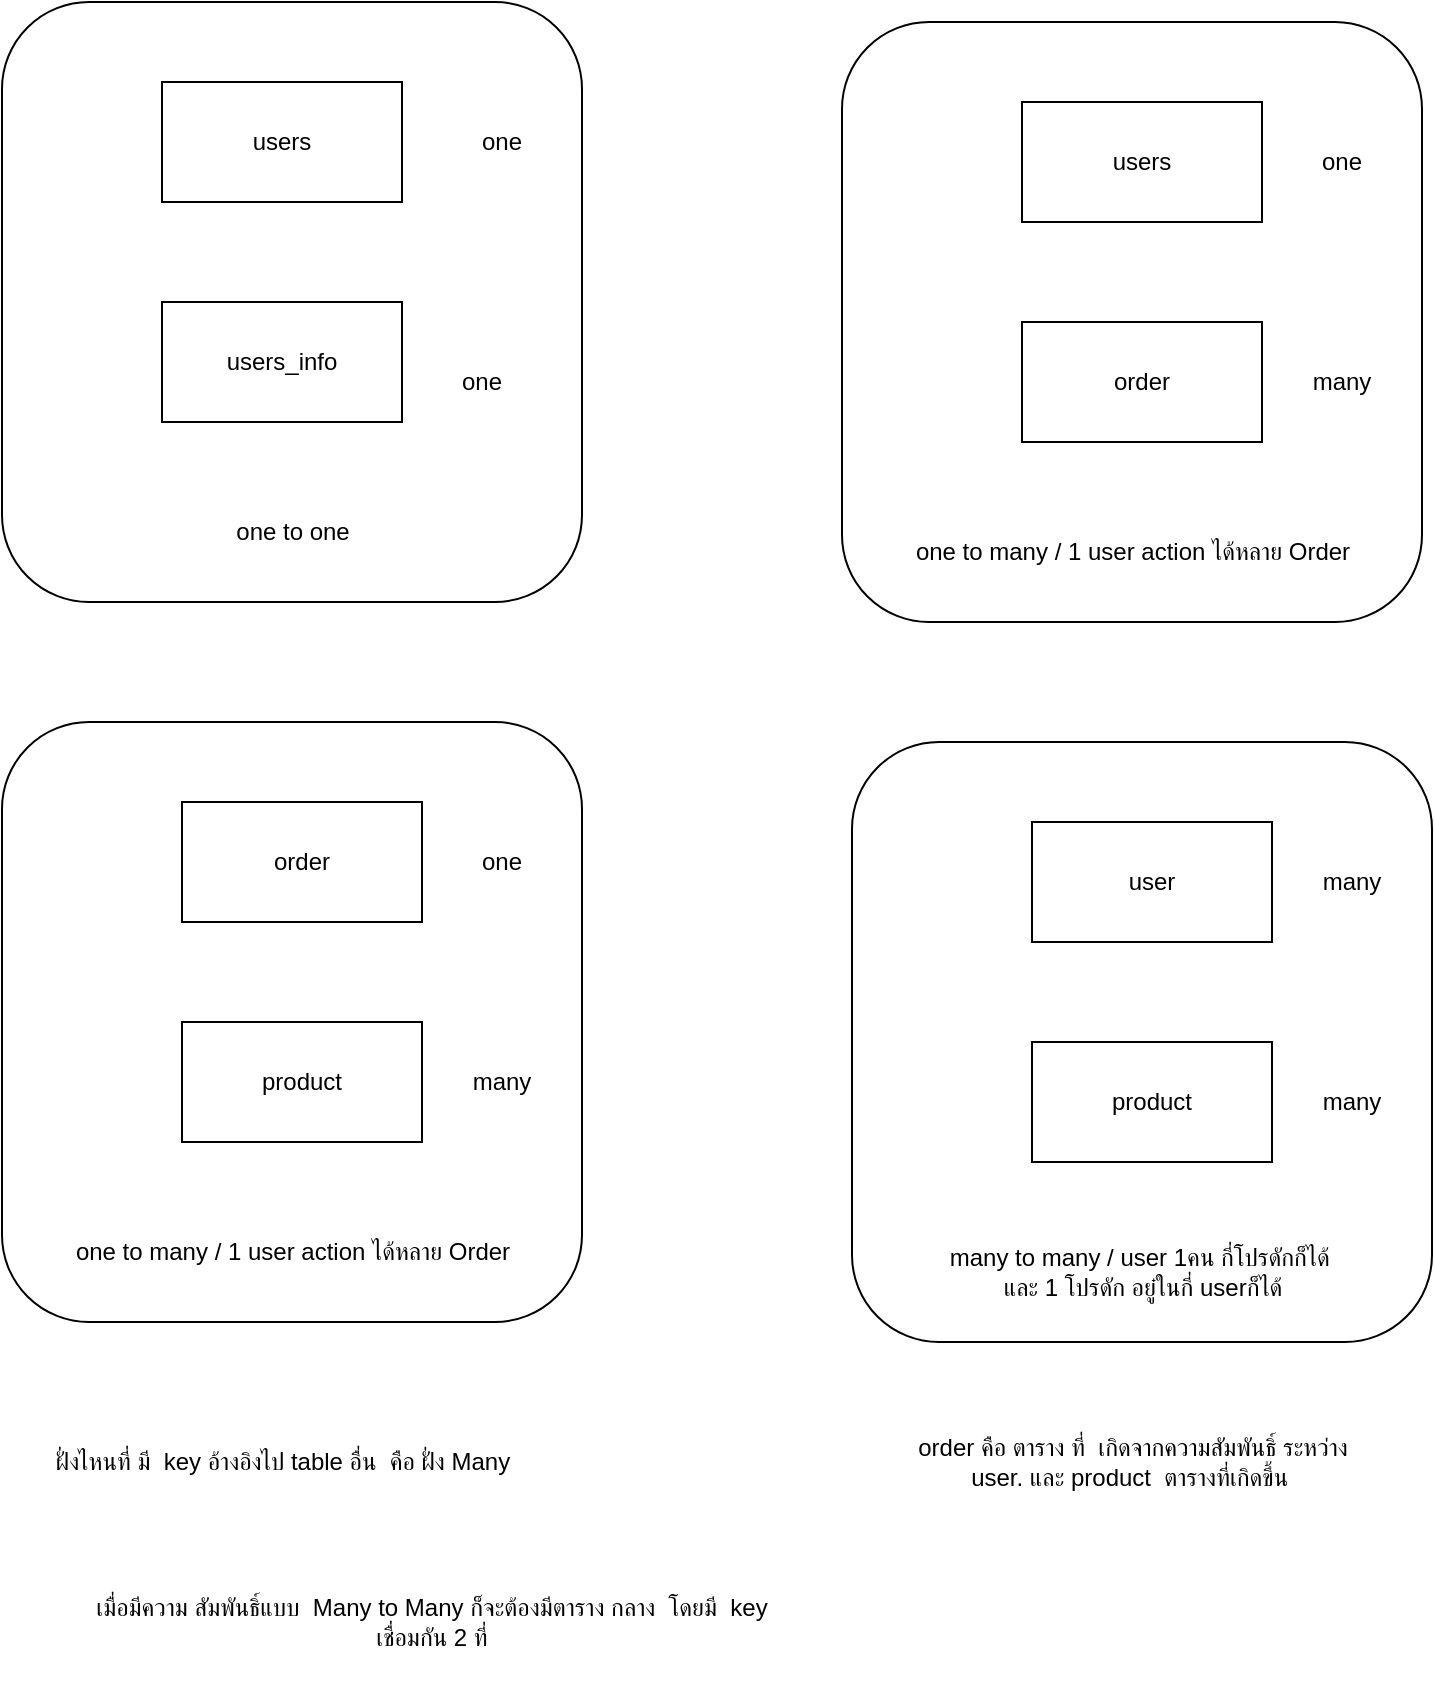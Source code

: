 <mxfile>
    <diagram id="8ZSurVCKadN2OOoqex47" name="Page-1">
        <mxGraphModel dx="2047" dy="1228" grid="1" gridSize="10" guides="1" tooltips="1" connect="1" arrows="1" fold="1" page="1" pageScale="1" pageWidth="850" pageHeight="1100" math="0" shadow="0">
            <root>
                <mxCell id="0"/>
                <mxCell id="1" parent="0"/>
                <mxCell id="4" value="" style="rounded=1;whiteSpace=wrap;html=1;" vertex="1" parent="1">
                    <mxGeometry x="10" y="30" width="290" height="300" as="geometry"/>
                </mxCell>
                <mxCell id="2" value="users" style="rounded=0;whiteSpace=wrap;html=1;" vertex="1" parent="1">
                    <mxGeometry x="90" y="70" width="120" height="60" as="geometry"/>
                </mxCell>
                <mxCell id="3" value="users_info" style="rounded=0;whiteSpace=wrap;html=1;" vertex="1" parent="1">
                    <mxGeometry x="90" y="180" width="120" height="60" as="geometry"/>
                </mxCell>
                <mxCell id="5" value="one to one" style="text;html=1;align=center;verticalAlign=middle;resizable=0;points=[];autosize=1;strokeColor=none;fillColor=none;" vertex="1" parent="1">
                    <mxGeometry x="115" y="280" width="80" height="30" as="geometry"/>
                </mxCell>
                <mxCell id="6" value="" style="rounded=1;whiteSpace=wrap;html=1;" vertex="1" parent="1">
                    <mxGeometry x="430" y="40" width="290" height="300" as="geometry"/>
                </mxCell>
                <mxCell id="7" value="users" style="rounded=0;whiteSpace=wrap;html=1;" vertex="1" parent="1">
                    <mxGeometry x="520" y="80" width="120" height="60" as="geometry"/>
                </mxCell>
                <mxCell id="8" value="order" style="rounded=0;whiteSpace=wrap;html=1;" vertex="1" parent="1">
                    <mxGeometry x="520" y="190" width="120" height="60" as="geometry"/>
                </mxCell>
                <mxCell id="9" value="one to many / 1 user action ได้หลาย Order" style="text;html=1;align=center;verticalAlign=middle;resizable=0;points=[];autosize=1;strokeColor=none;fillColor=none;" vertex="1" parent="1">
                    <mxGeometry x="450" y="290" width="250" height="30" as="geometry"/>
                </mxCell>
                <mxCell id="11" value="one" style="text;html=1;strokeColor=none;fillColor=none;align=center;verticalAlign=middle;whiteSpace=wrap;rounded=0;" vertex="1" parent="1">
                    <mxGeometry x="230" y="85" width="60" height="30" as="geometry"/>
                </mxCell>
                <mxCell id="12" value="one" style="text;html=1;strokeColor=none;fillColor=none;align=center;verticalAlign=middle;whiteSpace=wrap;rounded=0;" vertex="1" parent="1">
                    <mxGeometry x="220" y="205" width="60" height="30" as="geometry"/>
                </mxCell>
                <mxCell id="13" value="one" style="text;html=1;strokeColor=none;fillColor=none;align=center;verticalAlign=middle;whiteSpace=wrap;rounded=0;" vertex="1" parent="1">
                    <mxGeometry x="650" y="95" width="60" height="30" as="geometry"/>
                </mxCell>
                <mxCell id="14" value="many" style="text;html=1;strokeColor=none;fillColor=none;align=center;verticalAlign=middle;whiteSpace=wrap;rounded=0;" vertex="1" parent="1">
                    <mxGeometry x="650" y="205" width="60" height="30" as="geometry"/>
                </mxCell>
                <mxCell id="15" value="" style="rounded=1;whiteSpace=wrap;html=1;" vertex="1" parent="1">
                    <mxGeometry x="10" y="390" width="290" height="300" as="geometry"/>
                </mxCell>
                <mxCell id="16" value="order" style="rounded=0;whiteSpace=wrap;html=1;" vertex="1" parent="1">
                    <mxGeometry x="100" y="430" width="120" height="60" as="geometry"/>
                </mxCell>
                <mxCell id="17" value="product" style="rounded=0;whiteSpace=wrap;html=1;" vertex="1" parent="1">
                    <mxGeometry x="100" y="540" width="120" height="60" as="geometry"/>
                </mxCell>
                <mxCell id="18" value="one to many / 1 user action ได้หลาย Order" style="text;html=1;align=center;verticalAlign=middle;resizable=0;points=[];autosize=1;strokeColor=none;fillColor=none;" vertex="1" parent="1">
                    <mxGeometry x="30" y="640" width="250" height="30" as="geometry"/>
                </mxCell>
                <mxCell id="19" value="one" style="text;html=1;strokeColor=none;fillColor=none;align=center;verticalAlign=middle;whiteSpace=wrap;rounded=0;" vertex="1" parent="1">
                    <mxGeometry x="230" y="445" width="60" height="30" as="geometry"/>
                </mxCell>
                <mxCell id="20" value="many" style="text;html=1;strokeColor=none;fillColor=none;align=center;verticalAlign=middle;whiteSpace=wrap;rounded=0;" vertex="1" parent="1">
                    <mxGeometry x="230" y="555" width="60" height="30" as="geometry"/>
                </mxCell>
                <mxCell id="21" value="" style="rounded=1;whiteSpace=wrap;html=1;" vertex="1" parent="1">
                    <mxGeometry x="435" y="400" width="290" height="300" as="geometry"/>
                </mxCell>
                <mxCell id="22" value="user" style="rounded=0;whiteSpace=wrap;html=1;" vertex="1" parent="1">
                    <mxGeometry x="525" y="440" width="120" height="60" as="geometry"/>
                </mxCell>
                <mxCell id="23" value="product" style="rounded=0;whiteSpace=wrap;html=1;" vertex="1" parent="1">
                    <mxGeometry x="525" y="550" width="120" height="60" as="geometry"/>
                </mxCell>
                <mxCell id="24" value="many to many / user 1คน กี่โปรดักก็ได้&amp;nbsp; &lt;br&gt;และ 1 โปรดัก อยู๋ในกี่ userก็ได้" style="text;html=1;align=center;verticalAlign=middle;resizable=0;points=[];autosize=1;strokeColor=none;fillColor=none;" vertex="1" parent="1">
                    <mxGeometry x="465" y="645" width="230" height="40" as="geometry"/>
                </mxCell>
                <mxCell id="25" value="many" style="text;html=1;strokeColor=none;fillColor=none;align=center;verticalAlign=middle;whiteSpace=wrap;rounded=0;" vertex="1" parent="1">
                    <mxGeometry x="655" y="455" width="60" height="30" as="geometry"/>
                </mxCell>
                <mxCell id="26" value="many" style="text;html=1;strokeColor=none;fillColor=none;align=center;verticalAlign=middle;whiteSpace=wrap;rounded=0;" vertex="1" parent="1">
                    <mxGeometry x="655" y="565" width="60" height="30" as="geometry"/>
                </mxCell>
                <mxCell id="27" value="ฝั่งไหนที่ มี&amp;nbsp; key อ้างอิงไป table อื่น&amp;nbsp; คือ ฝั่ง Many" style="text;html=1;align=center;verticalAlign=middle;resizable=0;points=[];autosize=1;strokeColor=none;fillColor=none;" vertex="1" parent="1">
                    <mxGeometry x="15" y="745" width="270" height="30" as="geometry"/>
                </mxCell>
                <mxCell id="28" value="order คือ ตาราง ที่&amp;nbsp; เกิดจากความสัมพันธิ์ ระหว่าง&lt;br&gt;&amp;nbsp;user. และ product&amp;nbsp; ตารางที่เกิดขึ้น&amp;nbsp;&amp;nbsp;" style="text;html=1;align=center;verticalAlign=middle;resizable=0;points=[];autosize=1;strokeColor=none;fillColor=none;" vertex="1" parent="1">
                    <mxGeometry x="445" y="740" width="260" height="40" as="geometry"/>
                </mxCell>
                <mxCell id="29" value="เมื่อมีความ สัมพันธิ์แบบ&amp;nbsp; Many to Many ก็จะต้องมีตาราง กลาง&amp;nbsp; โดยมี&amp;nbsp; key เชื่อมกัน 2 ที่" style="text;html=1;strokeColor=none;fillColor=none;align=center;verticalAlign=middle;whiteSpace=wrap;rounded=0;" vertex="1" parent="1">
                    <mxGeometry x="50" y="810" width="350" height="60" as="geometry"/>
                </mxCell>
            </root>
        </mxGraphModel>
    </diagram>
</mxfile>